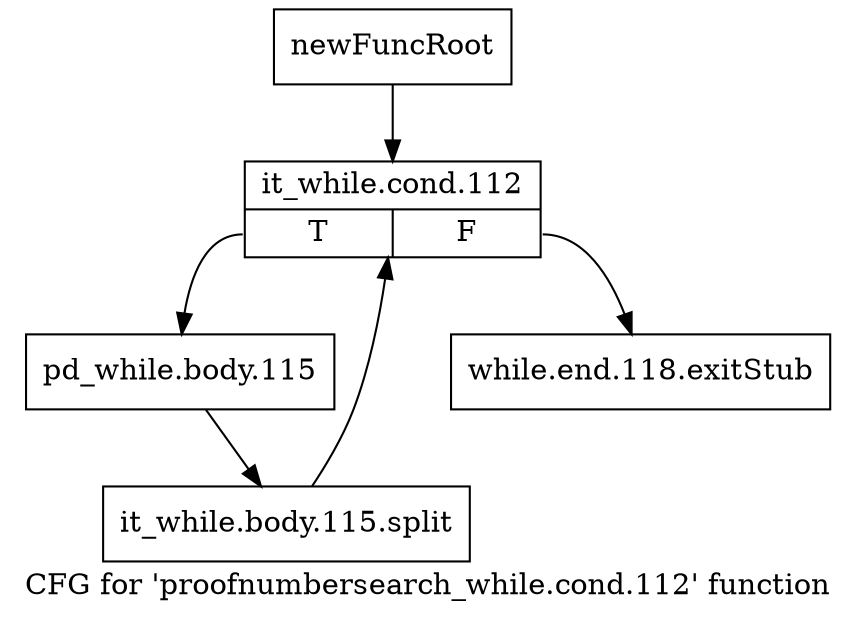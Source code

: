 digraph "CFG for 'proofnumbersearch_while.cond.112' function" {
	label="CFG for 'proofnumbersearch_while.cond.112' function";

	Node0x10063a0 [shape=record,label="{newFuncRoot}"];
	Node0x10063a0 -> Node0x10def80;
	Node0x10def30 [shape=record,label="{while.end.118.exitStub}"];
	Node0x10def80 [shape=record,label="{it_while.cond.112|{<s0>T|<s1>F}}"];
	Node0x10def80:s0 -> Node0x10defd0;
	Node0x10def80:s1 -> Node0x10def30;
	Node0x10defd0 [shape=record,label="{pd_while.body.115}"];
	Node0x10defd0 -> Node0x145de70;
	Node0x145de70 [shape=record,label="{it_while.body.115.split}"];
	Node0x145de70 -> Node0x10def80;
}
